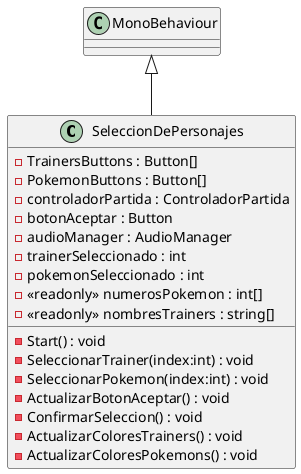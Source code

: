 @startuml
class SeleccionDePersonajes {
    - TrainersButtons : Button[]
    - PokemonButtons : Button[]
    - controladorPartida : ControladorPartida
    - botonAceptar : Button
    - audioManager : AudioManager
    - trainerSeleccionado : int
    - pokemonSeleccionado : int
    - <<readonly>> numerosPokemon : int[]
    - <<readonly>> nombresTrainers : string[]
    - Start() : void
    - SeleccionarTrainer(index:int) : void
    - SeleccionarPokemon(index:int) : void
    - ActualizarBotonAceptar() : void
    - ConfirmarSeleccion() : void
    - ActualizarColoresTrainers() : void
    - ActualizarColoresPokemons() : void
}
MonoBehaviour <|-- SeleccionDePersonajes
@enduml
